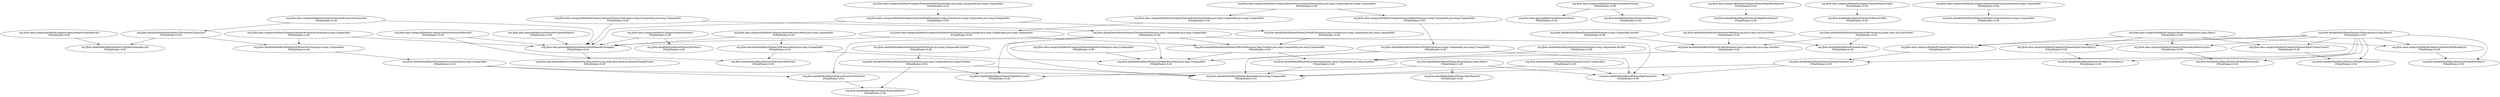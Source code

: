 digraph G {
  "org.jfree.data$DefaultKeyedValues#addValue(java.lang.Comparable,double)" [label="org.jfree.data$DefaultKeyedValues#addValue(java.lang.Comparable,double)\nP(Fail|Node)=0.00"];
  "org.jfree.data$DefaultKeyedValues#addValue(java.lang.Comparable,java.lang.Number)" [label="org.jfree.data$DefaultKeyedValues#addValue(java.lang.Comparable,java.lang.Number)\nP(Fail|Node)=0.00"];
  "org.jfree.data$DefaultKeyedValues#setValue(java.lang.Comparable,java.lang.Number)" [label="org.jfree.data$DefaultKeyedValues#setValue(java.lang.Comparable,java.lang.Number)\nP(Fail|Node)=0.00"];
  "org.jfree.data.category$DefaultCategoryDataset#setValue(java.lang.Number,java.lang.Comparable,java.lang.Comparable)" [label="org.jfree.data.category$DefaultCategoryDataset#setValue(java.lang.Number,java.lang.Comparable,java.lang.Comparable)\nP(Fail|Node)=0.00"];
  "org.jfree.data$DefaultKeyedValues2D#setValue(java.lang.Number,java.lang.Comparable,java.lang.Comparable)" [label="org.jfree.data$DefaultKeyedValues2D#setValue(java.lang.Number,java.lang.Comparable,java.lang.Comparable)\nP(Fail|Node)=0.00"];
  "org.jfree.data.general$AbstractDataset#fireDatasetChanged()" [label="org.jfree.data.general$AbstractDataset#fireDatasetChanged()\nP(Fail|Node)=0.00"];
  "org.jfree.data$DefaultKeyedValues2D#getRowIndex(java.lang.Comparable)" [label="org.jfree.data$DefaultKeyedValues2D#getRowIndex(java.lang.Comparable)\nP(Fail|Node)=0.00"];
  "org.jfree.data$DefaultKeyedValues#getValue(java.lang.Comparable)" [label="org.jfree.data$DefaultKeyedValues#getValue(java.lang.Comparable)\nP(Fail|Node)=0.00"];
  "org.jfree.data$DefaultKeyedValues#getIndex(java.lang.Comparable)" [label="org.jfree.data$DefaultKeyedValues#getIndex(java.lang.Comparable)\nP(Fail|Node)=0.01"];
  "org.jfree.data$DefaultKeyedValues#getValue(int)" [label="org.jfree.data$DefaultKeyedValues#getValue(int)\nP(Fail|Node)=0.00"];
  "org.jfree.data.category$DefaultCategoryDataset#getColumnKeys()" [label="org.jfree.data.category$DefaultCategoryDataset#getColumnKeys()\nP(Fail|Node)=0.00"];
  "org.jfree.data$DefaultKeyedValues2D#getColumnKeys()" [label="org.jfree.data$DefaultKeyedValues2D#getColumnKeys()\nP(Fail|Node)=0.00"];
  "org.jfree.data.category$DefaultCategoryDataset#getRowCount()" [label="org.jfree.data.category$DefaultCategoryDataset#getRowCount()\nP(Fail|Node)=0.00"];
  "org.jfree.data$DefaultKeyedValues2D#getRowCount()" [label="org.jfree.data$DefaultKeyedValues2D#getRowCount()\nP(Fail|Node)=0.00"];
  "org.jfree.data.category$DefaultCategoryDataset#removeColumn(java.lang.Comparable)" [label="org.jfree.data.category$DefaultCategoryDataset#removeColumn(java.lang.Comparable)\nP(Fail|Node)=0.00"];
  "org.jfree.data$DefaultKeyedValues2D#removeColumn(java.lang.Comparable)" [label="org.jfree.data$DefaultKeyedValues2D#removeColumn(java.lang.Comparable)\nP(Fail|Node)=0.00"];
  "org.jfree.data$DefaultKeyedValues#removeValue(java.lang.Comparable)" [label="org.jfree.data$DefaultKeyedValues#removeValue(java.lang.Comparable)\nP(Fail|Node)=0.00"];
  "org.jfree.data.general$AbstractDataset#notifyListeners(org.jfree.data.general.DatasetChangeEvent)" [label="org.jfree.data.general$AbstractDataset#notifyListeners(org.jfree.data.general.DatasetChangeEvent)\nP(Fail|Node)=0.00"];
  "org.jfree.data.category$DefaultCategoryDataset#equals(java.lang.Object)" [label="org.jfree.data.category$DefaultCategoryDataset#equals(java.lang.Object)\nP(Fail|Node)=0.00"];
  "org.jfree.data.category$DefaultCategoryDataset#getColumnCount()" [label="org.jfree.data.category$DefaultCategoryDataset#getColumnCount()\nP(Fail|Node)=0.00"];
  "org.jfree.data.category$DefaultCategoryDataset#getRowKeys()" [label="org.jfree.data.category$DefaultCategoryDataset#getRowKeys()\nP(Fail|Node)=0.00"];
  "org.jfree.data.category$DefaultCategoryDataset#getValue(int,int)" [label="org.jfree.data.category$DefaultCategoryDataset#getValue(int,int)\nP(Fail|Node)=0.00"];
  "org.jfree.data.category$DefaultCategoryDataset#removeRow(int)" [label="org.jfree.data.category$DefaultCategoryDataset#removeRow(int)\nP(Fail|Node)=0.00"];
  "org.jfree.data$DefaultKeyedValues2D#removeRow(int)" [label="org.jfree.data$DefaultKeyedValues2D#removeRow(int)\nP(Fail|Node)=0.00"];
  "org.jfree.data$DefaultKeyedValues2D#getValue(java.lang.Comparable,java.lang.Comparable)" [label="org.jfree.data$DefaultKeyedValues2D#getValue(java.lang.Comparable,java.lang.Comparable)\nP(Fail|Node)=0.00"];
  "org.jfree.data$DefaultKeyedValues2D#getValue(int,int)" [label="org.jfree.data$DefaultKeyedValues2D#getValue(int,int)\nP(Fail|Node)=0.00"];
  "org.jfree.data$DefaultKeyedValues2D#removeValue(java.lang.Comparable,java.lang.Comparable)" [label="org.jfree.data$DefaultKeyedValues2D#removeValue(java.lang.Comparable,java.lang.Comparable)\nP(Fail|Node)=0.00"];
  "org.jfree.data$DefaultKeyedValues#removeValue(int)" [label="org.jfree.data$DefaultKeyedValues#removeValue(int)\nP(Fail|Node)=0.01"];
  "org.jfree.data$DefaultKeyedValues#getItemCount()" [label="org.jfree.data$DefaultKeyedValues#getItemCount()\nP(Fail|Node)=0.00"];
  "org.jfree.data$DefaultKeyedValues#rebuildIndex()" [label="org.jfree.data$DefaultKeyedValues#rebuildIndex()\nP(Fail|Node)=0.00"];
  "org.jfree.data.category$DefaultCategoryDataset#clear()" [label="org.jfree.data.category$DefaultCategoryDataset#clear()\nP(Fail|Node)=0.00"];
  "org.jfree.data$DefaultKeyedValues2D#clear()" [label="org.jfree.data$DefaultKeyedValues2D#clear()\nP(Fail|Node)=0.00"];
  "org.jfree.data.category$DefaultCategoryDataset#addValue(java.lang.Number,java.lang.Comparable,java.lang.Comparable)" [label="org.jfree.data.category$DefaultCategoryDataset#addValue(java.lang.Number,java.lang.Comparable,java.lang.Comparable)\nP(Fail|Node)=0.00"];
  "org.jfree.data$DefaultKeyedValues2D#addValue(java.lang.Number,java.lang.Comparable,java.lang.Comparable)" [label="org.jfree.data$DefaultKeyedValues2D#addValue(java.lang.Number,java.lang.Comparable,java.lang.Comparable)\nP(Fail|Node)=0.00"];
  "org.jfree.data$DefaultKeyedValues2D#removeColumn(int)" [label="org.jfree.data$DefaultKeyedValues2D#removeColumn(int)\nP(Fail|Node)=0.00"];
  "org.jfree.data$DefaultKeyedValues2D#getColumnKey(int)" [label="org.jfree.data$DefaultKeyedValues2D#getColumnKey(int)\nP(Fail|Node)=0.00"];
  "org.jfree.data.category$DefaultCategoryDataset#setValue(double,java.lang.Comparable,java.lang.Comparable)" [label="org.jfree.data.category$DefaultCategoryDataset#setValue(double,java.lang.Comparable,java.lang.Comparable)\nP(Fail|Node)=0.00"];
  "org.jfree.data$DefaultKeyedValues2D#removeRow(java.lang.Comparable)" [label="org.jfree.data$DefaultKeyedValues2D#removeRow(java.lang.Comparable)\nP(Fail|Node)=0.00"];
  "org.jfree.data$DefaultKeyedValues#equals(java.lang.Object)" [label="org.jfree.data$DefaultKeyedValues#equals(java.lang.Object)\nP(Fail|Node)=0.00"];
  "org.jfree.data$DefaultKeyedValues#getKey(int)" [label="org.jfree.data$DefaultKeyedValues#getKey(int)\nP(Fail|Node)=0.00"];
  "org.jfree.data$DefaultKeyedValues2D#equals(java.lang.Object)" [label="org.jfree.data$DefaultKeyedValues2D#equals(java.lang.Object)\nP(Fail|Node)=0.00"];
  "org.jfree.data$DefaultKeyedValues2D#getColumnCount()" [label="org.jfree.data$DefaultKeyedValues2D#getColumnCount()\nP(Fail|Node)=0.00"];
  "org.jfree.data$DefaultKeyedValues2D#getRowKeys()" [label="org.jfree.data$DefaultKeyedValues2D#getRowKeys()\nP(Fail|Node)=0.00"];
  "org.jfree.data$DefaultKeyedValues#insertValue(int,java.lang.Comparable,java.lang.Number)" [label="org.jfree.data$DefaultKeyedValues#insertValue(int,java.lang.Comparable,java.lang.Number)\nP(Fail|Node)=0.00"];
  "org.jfree.data.category$DefaultCategoryDataset#removeValue(java.lang.Comparable,java.lang.Comparable)" [label="org.jfree.data.category$DefaultCategoryDataset#removeValue(java.lang.Comparable,java.lang.Comparable)\nP(Fail|Node)=0.00"];
  "org.jfree.data.category$DefaultCategoryDataset#incrementValue(double,java.lang.Comparable,java.lang.Comparable)" [label="org.jfree.data.category$DefaultCategoryDataset#incrementValue(double,java.lang.Comparable,java.lang.Comparable)\nP(Fail|Node)=0.00"];
  "org.jfree.data.category$DefaultCategoryDataset#getValue(java.lang.Comparable,java.lang.Comparable)" [label="org.jfree.data.category$DefaultCategoryDataset#getValue(java.lang.Comparable,java.lang.Comparable)\nP(Fail|Node)=0.00"];
  "org.jfree.data.category$DefaultCategoryDataset#removeRow(java.lang.Comparable)" [label="org.jfree.data.category$DefaultCategoryDataset#removeRow(java.lang.Comparable)\nP(Fail|Node)=0.00"];
  "org.jfree.data$DefaultKeyedValues#sortByKeys(org.jfree.chart.util.SortOrder)" [label="org.jfree.data$DefaultKeyedValues#sortByKeys(org.jfree.chart.util.SortOrder)\nP(Fail|Node)=0.00"];
  "org.jfree.data$DefaultKeyedValues#clear()" [label="org.jfree.data$DefaultKeyedValues#clear()\nP(Fail|Node)=0.00"];
  "org.jfree.data.category$DefaultCategoryDataset#clone()" [label="org.jfree.data.category$DefaultCategoryDataset#clone()\nP(Fail|Node)=0.00"];
  "org.jfree.data.general$AbstractDataset#clone()" [label="org.jfree.data.general$AbstractDataset#clone()\nP(Fail|Node)=0.00"];
  "org.jfree.data$DefaultKeyedValues2D#clone()" [label="org.jfree.data$DefaultKeyedValues2D#clone()\nP(Fail|Node)=0.00"];
  "org.jfree.data.category$DefaultCategoryDataset#removeColumn(int)" [label="org.jfree.data.category$DefaultCategoryDataset#removeColumn(int)\nP(Fail|Node)=0.00"];
  "org.jfree.data$DefaultKeyedValues#insertValue(int,java.lang.Comparable,double)" [label="org.jfree.data$DefaultKeyedValues#insertValue(int,java.lang.Comparable,double)\nP(Fail|Node)=0.00"];
  "org.jfree.data.category$DefaultCategoryDataset#getRowKey(int)" [label="org.jfree.data.category$DefaultCategoryDataset#getRowKey(int)\nP(Fail|Node)=0.00"];
  "org.jfree.data$DefaultKeyedValues2D#getRowKey(int)" [label="org.jfree.data$DefaultKeyedValues2D#getRowKey(int)\nP(Fail|Node)=0.00"];
  "org.jfree.data.category$DefaultCategoryDataset#addValue(double,java.lang.Comparable,java.lang.Comparable)" [label="org.jfree.data.category$DefaultCategoryDataset#addValue(double,java.lang.Comparable,java.lang.Comparable)\nP(Fail|Node)=0.00"];
  "org.jfree.data.category$DefaultCategoryDataset#hashCode()" [label="org.jfree.data.category$DefaultCategoryDataset#hashCode()\nP(Fail|Node)=0.00"];
  "org.jfree.data$DefaultKeyedValues2D#hashCode()" [label="org.jfree.data$DefaultKeyedValues2D#hashCode()\nP(Fail|Node)=0.00"];
  "org.jfree.data.general$AbstractDataset#validateObject()" [label="org.jfree.data.general$AbstractDataset#validateObject()\nP(Fail|Node)=0.00"];
  "org.jfree.data$DefaultKeyedValues#setValue(java.lang.Comparable,double)" [label="org.jfree.data$DefaultKeyedValues#setValue(java.lang.Comparable,double)\nP(Fail|Node)=0.00"];
  "org.jfree.data.category$DefaultCategoryDataset#getColumnIndex(java.lang.Comparable)" [label="org.jfree.data.category$DefaultCategoryDataset#getColumnIndex(java.lang.Comparable)\nP(Fail|Node)=0.00"];
  "org.jfree.data$DefaultKeyedValues2D#getColumnIndex(java.lang.Comparable)" [label="org.jfree.data$DefaultKeyedValues2D#getColumnIndex(java.lang.Comparable)\nP(Fail|Node)=0.00"];
  "org.jfree.data.category$DefaultCategoryDataset#getRowIndex(java.lang.Comparable)" [label="org.jfree.data.category$DefaultCategoryDataset#getRowIndex(java.lang.Comparable)\nP(Fail|Node)=0.00"];
  "org.jfree.data$DefaultKeyedValues#sortByValues(org.jfree.chart.util.SortOrder)" [label="org.jfree.data$DefaultKeyedValues#sortByValues(org.jfree.chart.util.SortOrder)\nP(Fail|Node)=0.00"];
  "org.jfree.data.category$DefaultCategoryDataset#getColumnKey(int)" [label="org.jfree.data.category$DefaultCategoryDataset#getColumnKey(int)\nP(Fail|Node)=0.00"];
  "org.jfree.data$DefaultKeyedValues#addValue(java.lang.Comparable,double)" -> "org.jfree.data$DefaultKeyedValues#addValue(java.lang.Comparable,java.lang.Number)";
  "org.jfree.data$DefaultKeyedValues#addValue(java.lang.Comparable,java.lang.Number)" -> "org.jfree.data$DefaultKeyedValues#setValue(java.lang.Comparable,java.lang.Number)";
  "org.jfree.data$DefaultKeyedValues#setValue(java.lang.Comparable,java.lang.Number)" -> "org.jfree.data$DefaultKeyedValues#getIndex(java.lang.Comparable)";
  "org.jfree.data.category$DefaultCategoryDataset#setValue(java.lang.Number,java.lang.Comparable,java.lang.Comparable)" -> "org.jfree.data$DefaultKeyedValues2D#setValue(java.lang.Number,java.lang.Comparable,java.lang.Comparable)";
  "org.jfree.data.category$DefaultCategoryDataset#setValue(java.lang.Number,java.lang.Comparable,java.lang.Comparable)" -> "org.jfree.data.general$AbstractDataset#fireDatasetChanged()";
  "org.jfree.data$DefaultKeyedValues2D#setValue(java.lang.Number,java.lang.Comparable,java.lang.Comparable)" -> "org.jfree.data$DefaultKeyedValues2D#getRowIndex(java.lang.Comparable)";
  "org.jfree.data$DefaultKeyedValues2D#setValue(java.lang.Number,java.lang.Comparable,java.lang.Comparable)" -> "org.jfree.data$DefaultKeyedValues#setValue(java.lang.Comparable,java.lang.Number)";
  "org.jfree.data.general$AbstractDataset#fireDatasetChanged()" -> "org.jfree.data.general$AbstractDataset#notifyListeners(org.jfree.data.general.DatasetChangeEvent)";
  "org.jfree.data$DefaultKeyedValues#getValue(java.lang.Comparable)" -> "org.jfree.data$DefaultKeyedValues#getIndex(java.lang.Comparable)";
  "org.jfree.data$DefaultKeyedValues#getValue(java.lang.Comparable)" -> "org.jfree.data$DefaultKeyedValues#getValue(int)";
  "org.jfree.data.category$DefaultCategoryDataset#getColumnKeys()" -> "org.jfree.data$DefaultKeyedValues2D#getColumnKeys()";
  "org.jfree.data.category$DefaultCategoryDataset#getRowCount()" -> "org.jfree.data$DefaultKeyedValues2D#getRowCount()";
  "org.jfree.data.category$DefaultCategoryDataset#removeColumn(java.lang.Comparable)" -> "org.jfree.data$DefaultKeyedValues2D#removeColumn(java.lang.Comparable)";
  "org.jfree.data.category$DefaultCategoryDataset#removeColumn(java.lang.Comparable)" -> "org.jfree.data.general$AbstractDataset#fireDatasetChanged()";
  "org.jfree.data$DefaultKeyedValues2D#removeColumn(java.lang.Comparable)" -> "org.jfree.data$DefaultKeyedValues#removeValue(java.lang.Comparable)";
  "org.jfree.data$DefaultKeyedValues#removeValue(java.lang.Comparable)" -> "org.jfree.data$DefaultKeyedValues#removeValue(int)";
  "org.jfree.data$DefaultKeyedValues#removeValue(java.lang.Comparable)" -> "org.jfree.data$DefaultKeyedValues#getIndex(java.lang.Comparable)";
  "org.jfree.data.category$DefaultCategoryDataset#equals(java.lang.Object)" -> "org.jfree.data.category$DefaultCategoryDataset#getRowCount()";
  "org.jfree.data.category$DefaultCategoryDataset#equals(java.lang.Object)" -> "org.jfree.data.category$DefaultCategoryDataset#getColumnCount()";
  "org.jfree.data.category$DefaultCategoryDataset#equals(java.lang.Object)" -> "org.jfree.data.category$DefaultCategoryDataset#getRowKeys()";
  "org.jfree.data.category$DefaultCategoryDataset#equals(java.lang.Object)" -> "org.jfree.data.category$DefaultCategoryDataset#getValue(int,int)";
  "org.jfree.data.category$DefaultCategoryDataset#equals(java.lang.Object)" -> "org.jfree.data.category$DefaultCategoryDataset#getColumnKeys()";
  "org.jfree.data.category$DefaultCategoryDataset#getColumnCount()" -> "org.jfree.data$DefaultKeyedValues2D#getColumnCount()";
  "org.jfree.data.category$DefaultCategoryDataset#getRowKeys()" -> "org.jfree.data$DefaultKeyedValues2D#getRowKeys()";
  "org.jfree.data.category$DefaultCategoryDataset#getValue(int,int)" -> "org.jfree.data$DefaultKeyedValues2D#getValue(int,int)";
  "org.jfree.data.category$DefaultCategoryDataset#removeRow(int)" -> "org.jfree.data$DefaultKeyedValues2D#removeRow(int)";
  "org.jfree.data.category$DefaultCategoryDataset#removeRow(int)" -> "org.jfree.data.general$AbstractDataset#fireDatasetChanged()";
  "org.jfree.data$DefaultKeyedValues2D#getValue(java.lang.Comparable,java.lang.Comparable)" -> "org.jfree.data$DefaultKeyedValues2D#getRowIndex(java.lang.Comparable)";
  "org.jfree.data$DefaultKeyedValues2D#getValue(java.lang.Comparable,java.lang.Comparable)" -> "org.jfree.data$DefaultKeyedValues#getValue(int)";
  "org.jfree.data$DefaultKeyedValues2D#getValue(java.lang.Comparable,java.lang.Comparable)" -> "org.jfree.data$DefaultKeyedValues#getIndex(java.lang.Comparable)";
  "org.jfree.data$DefaultKeyedValues2D#getValue(int,int)" -> "org.jfree.data$DefaultKeyedValues#getIndex(java.lang.Comparable)";
  "org.jfree.data$DefaultKeyedValues2D#getValue(int,int)" -> "org.jfree.data$DefaultKeyedValues#getValue(int)";
  "org.jfree.data$DefaultKeyedValues2D#removeValue(java.lang.Comparable,java.lang.Comparable)" -> "org.jfree.data$DefaultKeyedValues#removeValue(int)";
  "org.jfree.data$DefaultKeyedValues2D#removeValue(java.lang.Comparable,java.lang.Comparable)" -> "org.jfree.data$DefaultKeyedValues#getItemCount()";
  "org.jfree.data$DefaultKeyedValues2D#removeValue(java.lang.Comparable,java.lang.Comparable)" -> "org.jfree.data$DefaultKeyedValues2D#setValue(java.lang.Number,java.lang.Comparable,java.lang.Comparable)";
  "org.jfree.data$DefaultKeyedValues2D#removeValue(java.lang.Comparable,java.lang.Comparable)" -> "org.jfree.data$DefaultKeyedValues2D#getRowIndex(java.lang.Comparable)";
  "org.jfree.data$DefaultKeyedValues2D#removeValue(java.lang.Comparable,java.lang.Comparable)" -> "org.jfree.data$DefaultKeyedValues#getValue(int)";
  "org.jfree.data$DefaultKeyedValues2D#removeValue(java.lang.Comparable,java.lang.Comparable)" -> "org.jfree.data$DefaultKeyedValues#getIndex(java.lang.Comparable)";
  "org.jfree.data$DefaultKeyedValues#removeValue(int)" -> "org.jfree.data$DefaultKeyedValues#rebuildIndex()";
  "org.jfree.data.category$DefaultCategoryDataset#clear()" -> "org.jfree.data$DefaultKeyedValues2D#clear()";
  "org.jfree.data.category$DefaultCategoryDataset#clear()" -> "org.jfree.data.general$AbstractDataset#fireDatasetChanged()";
  "org.jfree.data.category$DefaultCategoryDataset#addValue(java.lang.Number,java.lang.Comparable,java.lang.Comparable)" -> "org.jfree.data$DefaultKeyedValues2D#addValue(java.lang.Number,java.lang.Comparable,java.lang.Comparable)";
  "org.jfree.data.category$DefaultCategoryDataset#addValue(java.lang.Number,java.lang.Comparable,java.lang.Comparable)" -> "org.jfree.data.general$AbstractDataset#fireDatasetChanged()";
  "org.jfree.data$DefaultKeyedValues2D#addValue(java.lang.Number,java.lang.Comparable,java.lang.Comparable)" -> "org.jfree.data$DefaultKeyedValues2D#setValue(java.lang.Number,java.lang.Comparable,java.lang.Comparable)";
  "org.jfree.data$DefaultKeyedValues2D#removeColumn(int)" -> "org.jfree.data$DefaultKeyedValues2D#removeColumn(java.lang.Comparable)";
  "org.jfree.data$DefaultKeyedValues2D#removeColumn(int)" -> "org.jfree.data$DefaultKeyedValues2D#getColumnKey(int)";
  "org.jfree.data.category$DefaultCategoryDataset#setValue(double,java.lang.Comparable,java.lang.Comparable)" -> "org.jfree.data.category$DefaultCategoryDataset#setValue(java.lang.Number,java.lang.Comparable,java.lang.Comparable)";
  "org.jfree.data$DefaultKeyedValues2D#removeRow(java.lang.Comparable)" -> "org.jfree.data$DefaultKeyedValues2D#removeRow(int)";
  "org.jfree.data$DefaultKeyedValues2D#removeRow(java.lang.Comparable)" -> "org.jfree.data$DefaultKeyedValues2D#getRowIndex(java.lang.Comparable)";
  "org.jfree.data$DefaultKeyedValues#equals(java.lang.Object)" -> "org.jfree.data$DefaultKeyedValues#getValue(int)";
  "org.jfree.data$DefaultKeyedValues#equals(java.lang.Object)" -> "org.jfree.data$DefaultKeyedValues#getItemCount()";
  "org.jfree.data$DefaultKeyedValues#equals(java.lang.Object)" -> "org.jfree.data$DefaultKeyedValues#getKey(int)";
  "org.jfree.data$DefaultKeyedValues2D#equals(java.lang.Object)" -> "org.jfree.data$DefaultKeyedValues2D#getColumnCount()";
  "org.jfree.data$DefaultKeyedValues2D#equals(java.lang.Object)" -> "org.jfree.data.category$DefaultCategoryDataset#getValue(int,int)";
  "org.jfree.data$DefaultKeyedValues2D#equals(java.lang.Object)" -> "org.jfree.data.category$DefaultCategoryDataset#getColumnKeys()";
  "org.jfree.data$DefaultKeyedValues2D#equals(java.lang.Object)" -> "org.jfree.data$DefaultKeyedValues2D#getRowKeys()";
  "org.jfree.data$DefaultKeyedValues2D#equals(java.lang.Object)" -> "org.jfree.data$DefaultKeyedValues2D#getValue(int,int)";
  "org.jfree.data$DefaultKeyedValues2D#equals(java.lang.Object)" -> "org.jfree.data$DefaultKeyedValues2D#getColumnKeys()";
  "org.jfree.data$DefaultKeyedValues2D#equals(java.lang.Object)" -> "org.jfree.data.category$DefaultCategoryDataset#getColumnCount()";
  "org.jfree.data$DefaultKeyedValues2D#equals(java.lang.Object)" -> "org.jfree.data$DefaultKeyedValues2D#getRowCount()";
  "org.jfree.data$DefaultKeyedValues2D#equals(java.lang.Object)" -> "org.jfree.data.category$DefaultCategoryDataset#getRowKeys()";
  "org.jfree.data$DefaultKeyedValues2D#equals(java.lang.Object)" -> "org.jfree.data.category$DefaultCategoryDataset#getRowCount()";
  "org.jfree.data$DefaultKeyedValues#insertValue(int,java.lang.Comparable,java.lang.Number)" -> "org.jfree.data$DefaultKeyedValues#getItemCount()";
  "org.jfree.data$DefaultKeyedValues#insertValue(int,java.lang.Comparable,java.lang.Number)" -> "org.jfree.data$DefaultKeyedValues#getIndex(java.lang.Comparable)";
  "org.jfree.data$DefaultKeyedValues#insertValue(int,java.lang.Comparable,java.lang.Number)" -> "org.jfree.data$DefaultKeyedValues#rebuildIndex()";
  "org.jfree.data.category$DefaultCategoryDataset#removeValue(java.lang.Comparable,java.lang.Comparable)" -> "org.jfree.data$DefaultKeyedValues2D#removeValue(java.lang.Comparable,java.lang.Comparable)";
  "org.jfree.data.category$DefaultCategoryDataset#removeValue(java.lang.Comparable,java.lang.Comparable)" -> "org.jfree.data.general$AbstractDataset#fireDatasetChanged()";
  "org.jfree.data.category$DefaultCategoryDataset#incrementValue(double,java.lang.Comparable,java.lang.Comparable)" -> "org.jfree.data.category$DefaultCategoryDataset#getValue(java.lang.Comparable,java.lang.Comparable)";
  "org.jfree.data.category$DefaultCategoryDataset#incrementValue(double,java.lang.Comparable,java.lang.Comparable)" -> "org.jfree.data.category$DefaultCategoryDataset#setValue(double,java.lang.Comparable,java.lang.Comparable)";
  "org.jfree.data.category$DefaultCategoryDataset#getValue(java.lang.Comparable,java.lang.Comparable)" -> "org.jfree.data$DefaultKeyedValues2D#getValue(java.lang.Comparable,java.lang.Comparable)";
  "org.jfree.data.category$DefaultCategoryDataset#removeRow(java.lang.Comparable)" -> "org.jfree.data$DefaultKeyedValues2D#removeRow(java.lang.Comparable)";
  "org.jfree.data.category$DefaultCategoryDataset#removeRow(java.lang.Comparable)" -> "org.jfree.data.general$AbstractDataset#fireDatasetChanged()";
  "org.jfree.data$DefaultKeyedValues#sortByKeys(org.jfree.chart.util.SortOrder)" -> "org.jfree.data$DefaultKeyedValues#clear()";
  "org.jfree.data$DefaultKeyedValues#sortByKeys(org.jfree.chart.util.SortOrder)" -> "org.jfree.data$DefaultKeyedValues#addValue(java.lang.Comparable,java.lang.Number)";
  "org.jfree.data.category$DefaultCategoryDataset#clone()" -> "org.jfree.data.general$AbstractDataset#clone()";
  "org.jfree.data.category$DefaultCategoryDataset#clone()" -> "org.jfree.data$DefaultKeyedValues2D#clone()";
  "org.jfree.data.category$DefaultCategoryDataset#removeColumn(int)" -> "org.jfree.data.general$AbstractDataset#fireDatasetChanged()";
  "org.jfree.data.category$DefaultCategoryDataset#removeColumn(int)" -> "org.jfree.data$DefaultKeyedValues2D#removeColumn(int)";
  "org.jfree.data$DefaultKeyedValues#insertValue(int,java.lang.Comparable,double)" -> "org.jfree.data$DefaultKeyedValues#insertValue(int,java.lang.Comparable,java.lang.Number)";
  "org.jfree.data.category$DefaultCategoryDataset#getRowKey(int)" -> "org.jfree.data$DefaultKeyedValues2D#getRowKey(int)";
  "org.jfree.data.category$DefaultCategoryDataset#addValue(double,java.lang.Comparable,java.lang.Comparable)" -> "org.jfree.data.category$DefaultCategoryDataset#addValue(java.lang.Number,java.lang.Comparable,java.lang.Comparable)";
  "org.jfree.data.category$DefaultCategoryDataset#hashCode()" -> "org.jfree.data$DefaultKeyedValues2D#hashCode()";
  "org.jfree.data.general$AbstractDataset#validateObject()" -> "org.jfree.data.general$AbstractDataset#fireDatasetChanged()";
  "org.jfree.data$DefaultKeyedValues#setValue(java.lang.Comparable,double)" -> "org.jfree.data$DefaultKeyedValues#setValue(java.lang.Comparable,java.lang.Number)";
  "org.jfree.data.category$DefaultCategoryDataset#getColumnIndex(java.lang.Comparable)" -> "org.jfree.data$DefaultKeyedValues2D#getColumnIndex(java.lang.Comparable)";
  "org.jfree.data.category$DefaultCategoryDataset#getRowIndex(java.lang.Comparable)" -> "org.jfree.data$DefaultKeyedValues2D#getRowIndex(java.lang.Comparable)";
  "org.jfree.data$DefaultKeyedValues#sortByValues(org.jfree.chart.util.SortOrder)" -> "org.jfree.data$DefaultKeyedValues#clear()";
  "org.jfree.data$DefaultKeyedValues#sortByValues(org.jfree.chart.util.SortOrder)" -> "org.jfree.data$DefaultKeyedValues#addValue(java.lang.Comparable,java.lang.Number)";
  "org.jfree.data.category$DefaultCategoryDataset#getColumnKey(int)" -> "org.jfree.data$DefaultKeyedValues2D#getColumnKey(int)";
}
